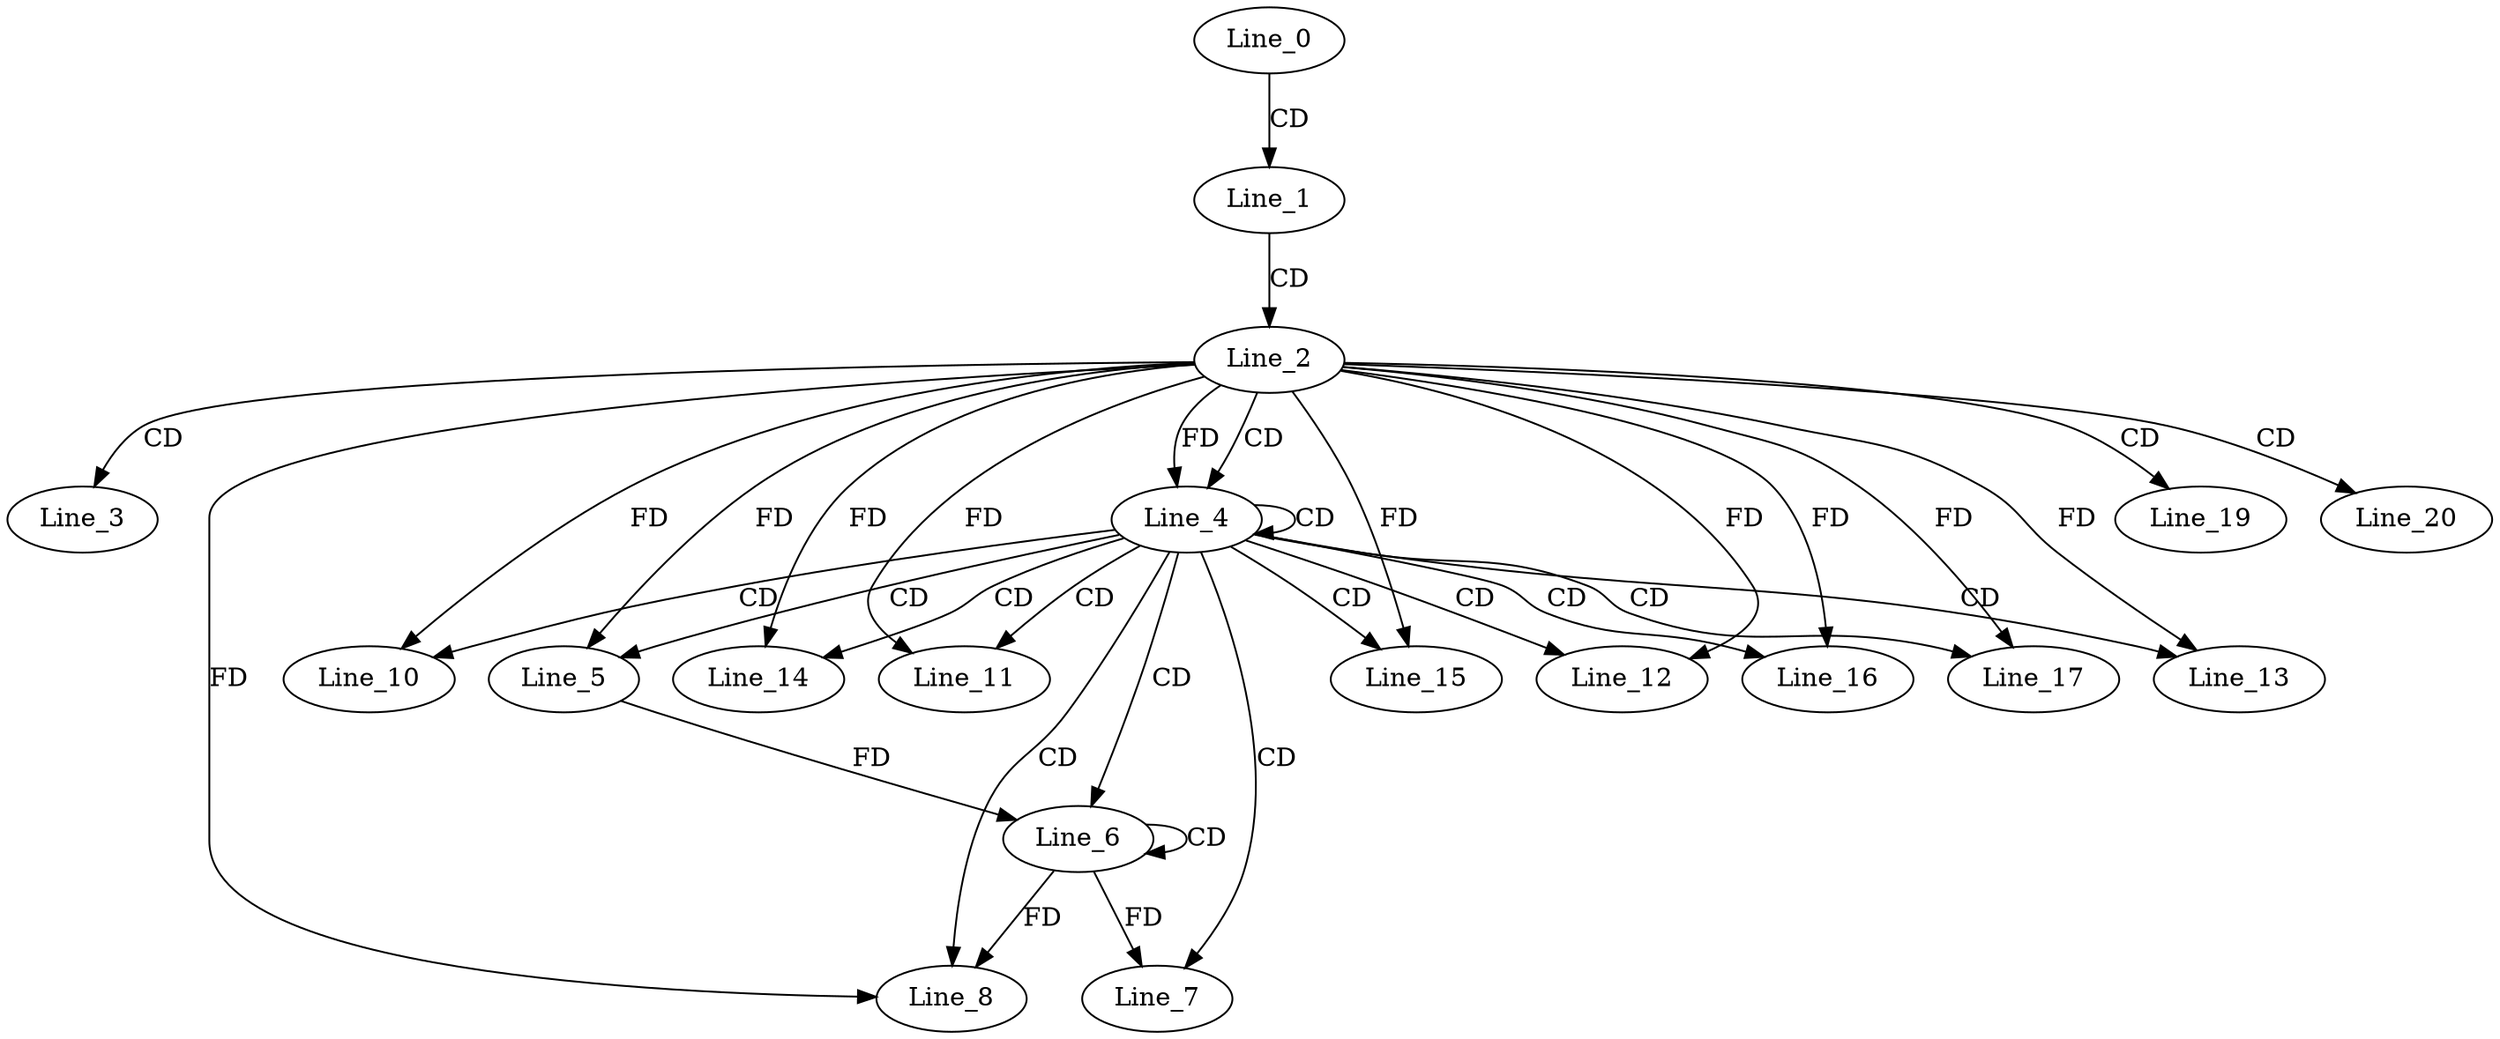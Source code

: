 digraph G {
  Line_0;
  Line_1;
  Line_2;
  Line_3;
  Line_4;
  Line_4;
  Line_4;
  Line_5;
  Line_5;
  Line_5;
  Line_6;
  Line_6;
  Line_7;
  Line_7;
  Line_7;
  Line_7;
  Line_7;
  Line_8;
  Line_10;
  Line_11;
  Line_12;
  Line_13;
  Line_14;
  Line_15;
  Line_16;
  Line_17;
  Line_19;
  Line_20;
  Line_0 -> Line_1 [ label="CD" ];
  Line_1 -> Line_2 [ label="CD" ];
  Line_2 -> Line_3 [ label="CD" ];
  Line_2 -> Line_4 [ label="CD" ];
  Line_4 -> Line_4 [ label="CD" ];
  Line_2 -> Line_4 [ label="FD" ];
  Line_4 -> Line_5 [ label="CD" ];
  Line_2 -> Line_5 [ label="FD" ];
  Line_4 -> Line_6 [ label="CD" ];
  Line_6 -> Line_6 [ label="CD" ];
  Line_5 -> Line_6 [ label="FD" ];
  Line_4 -> Line_7 [ label="CD" ];
  Line_6 -> Line_7 [ label="FD" ];
  Line_4 -> Line_8 [ label="CD" ];
  Line_2 -> Line_8 [ label="FD" ];
  Line_6 -> Line_8 [ label="FD" ];
  Line_4 -> Line_10 [ label="CD" ];
  Line_2 -> Line_10 [ label="FD" ];
  Line_4 -> Line_11 [ label="CD" ];
  Line_2 -> Line_11 [ label="FD" ];
  Line_4 -> Line_12 [ label="CD" ];
  Line_2 -> Line_12 [ label="FD" ];
  Line_4 -> Line_13 [ label="CD" ];
  Line_2 -> Line_13 [ label="FD" ];
  Line_4 -> Line_14 [ label="CD" ];
  Line_2 -> Line_14 [ label="FD" ];
  Line_4 -> Line_15 [ label="CD" ];
  Line_2 -> Line_15 [ label="FD" ];
  Line_4 -> Line_16 [ label="CD" ];
  Line_2 -> Line_16 [ label="FD" ];
  Line_4 -> Line_17 [ label="CD" ];
  Line_2 -> Line_17 [ label="FD" ];
  Line_2 -> Line_19 [ label="CD" ];
  Line_2 -> Line_20 [ label="CD" ];
}
